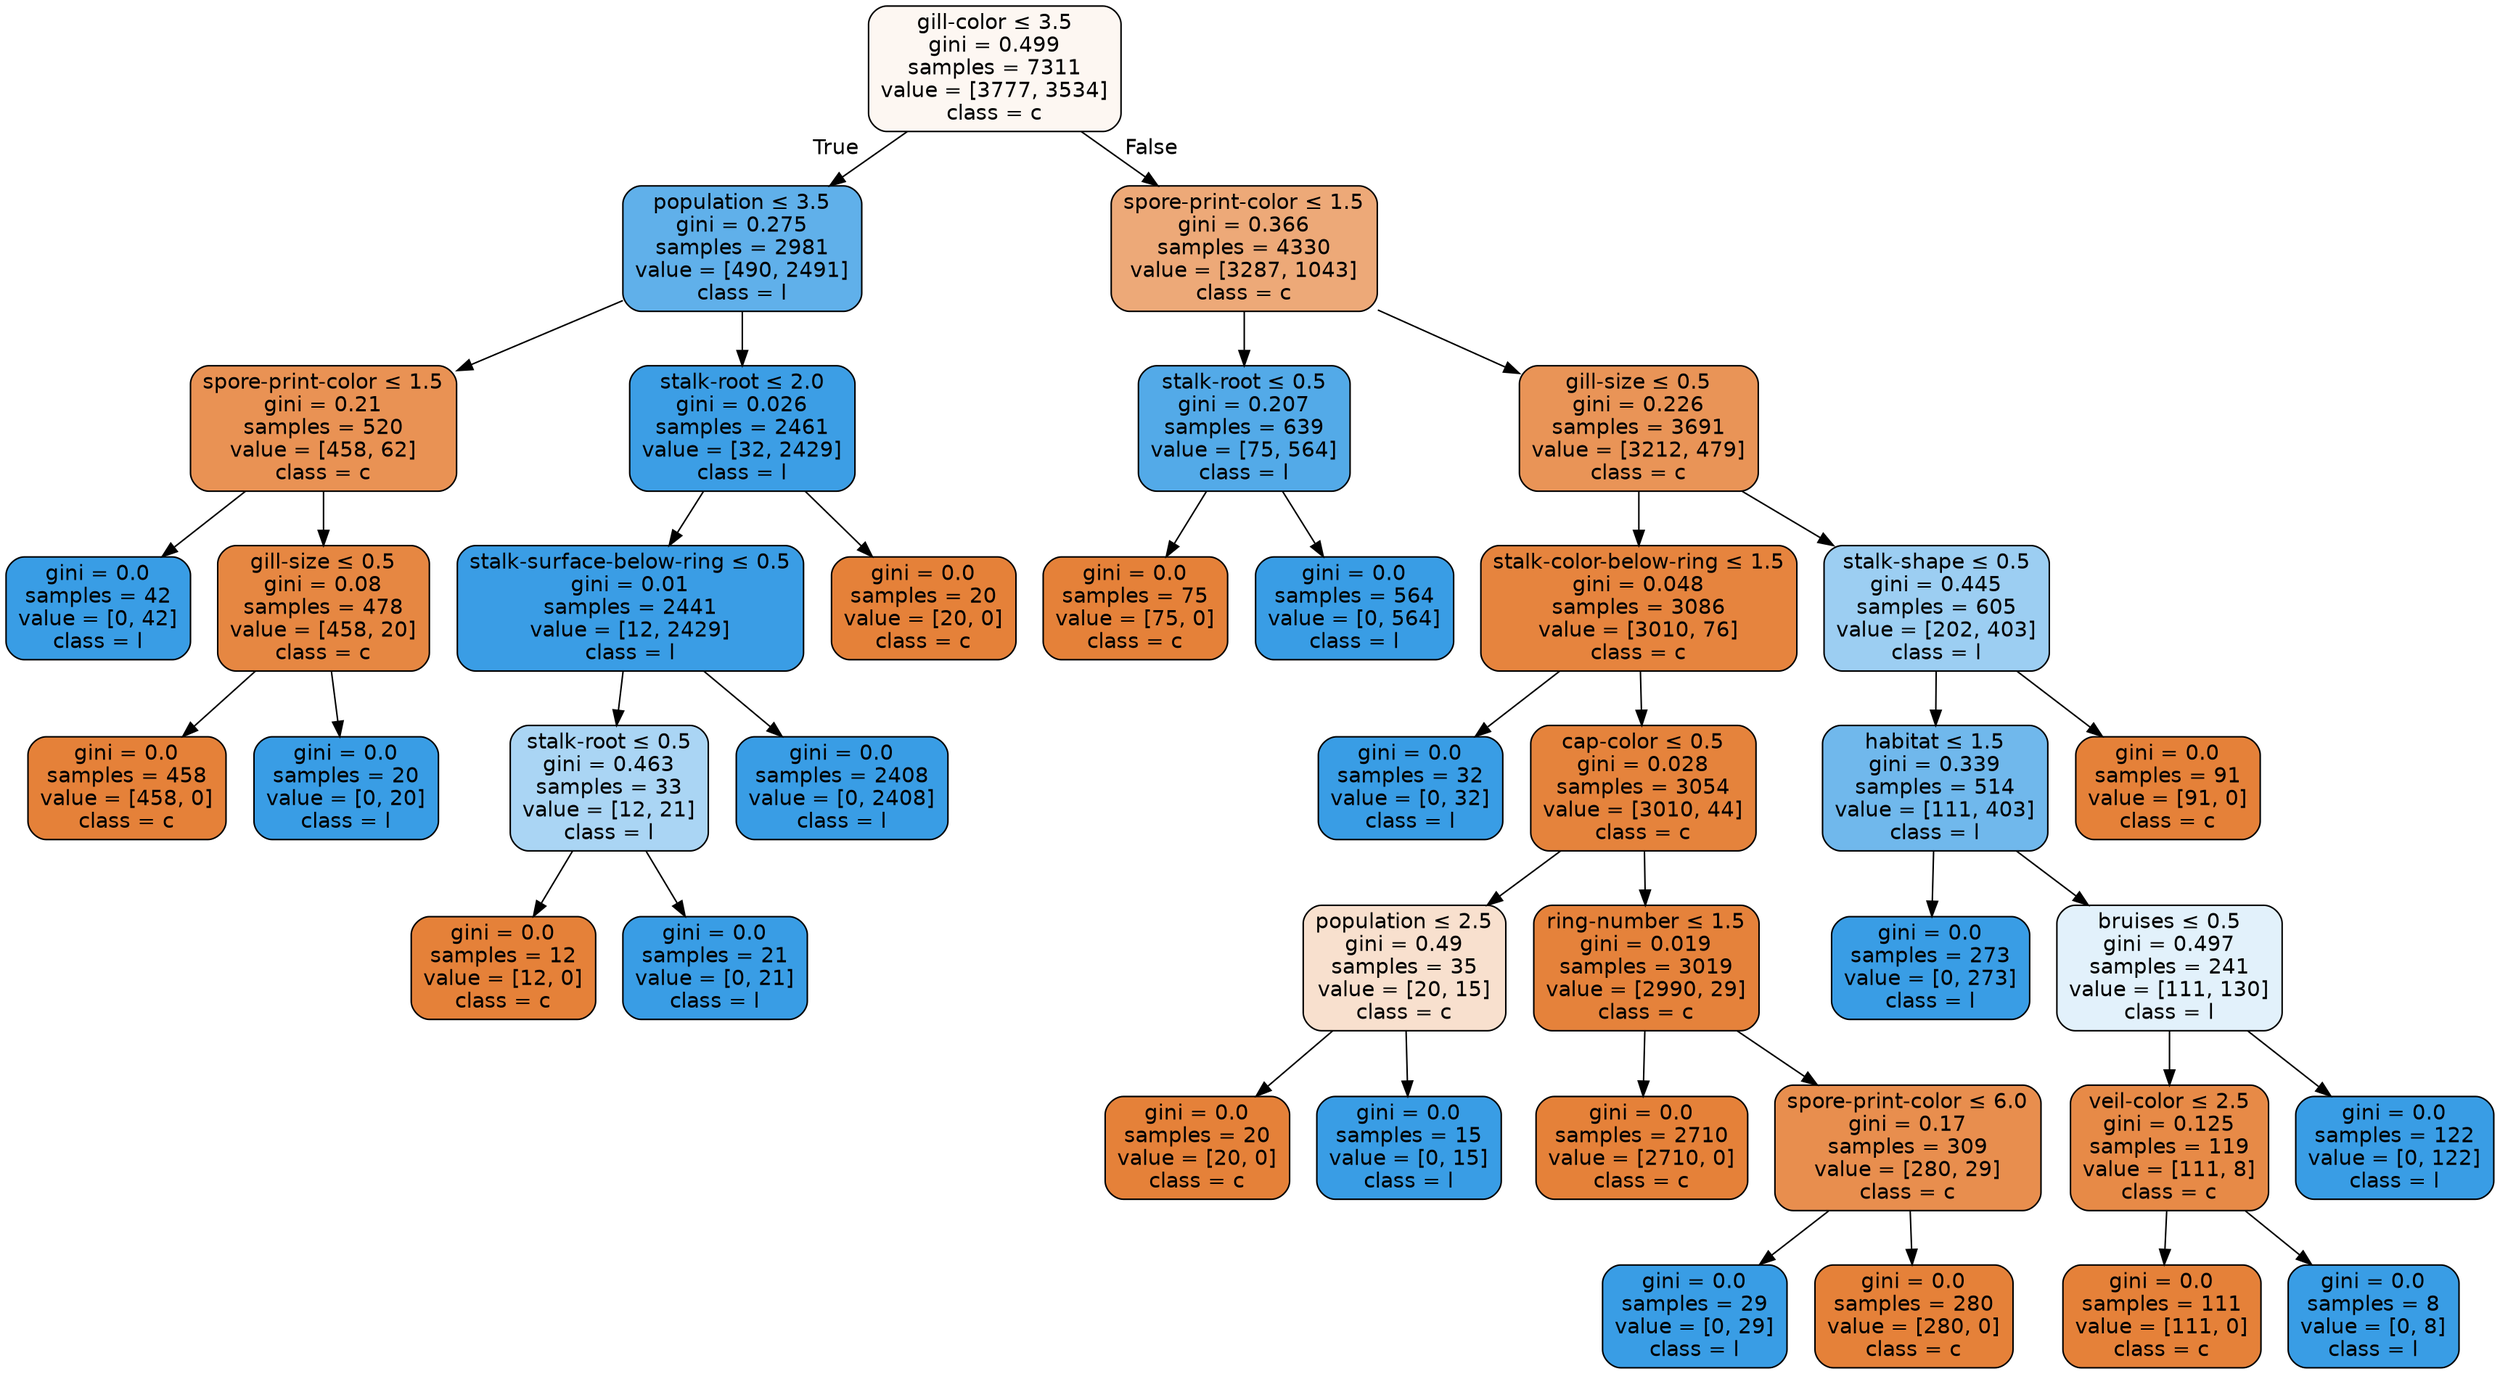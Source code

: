 digraph Tree {
node [shape=box, style="filled, rounded", color="black", fontname=helvetica] ;
edge [fontname=helvetica] ;
0 [label=<gill-color &le; 3.5<br/>gini = 0.499<br/>samples = 7311<br/>value = [3777, 3534]<br/>class = c>, fillcolor="#fdf7f2"] ;
1 [label=<population &le; 3.5<br/>gini = 0.275<br/>samples = 2981<br/>value = [490, 2491]<br/>class = l>, fillcolor="#60b0ea"] ;
0 -> 1 [labeldistance=2.5, labelangle=45, headlabel="True"] ;
2 [label=<spore-print-color &le; 1.5<br/>gini = 0.21<br/>samples = 520<br/>value = [458, 62]<br/>class = c>, fillcolor="#e99254"] ;
1 -> 2 ;
3 [label=<gini = 0.0<br/>samples = 42<br/>value = [0, 42]<br/>class = l>, fillcolor="#399de5"] ;
2 -> 3 ;
4 [label=<gill-size &le; 0.5<br/>gini = 0.08<br/>samples = 478<br/>value = [458, 20]<br/>class = c>, fillcolor="#e68742"] ;
2 -> 4 ;
5 [label=<gini = 0.0<br/>samples = 458<br/>value = [458, 0]<br/>class = c>, fillcolor="#e58139"] ;
4 -> 5 ;
6 [label=<gini = 0.0<br/>samples = 20<br/>value = [0, 20]<br/>class = l>, fillcolor="#399de5"] ;
4 -> 6 ;
7 [label=<stalk-root &le; 2.0<br/>gini = 0.026<br/>samples = 2461<br/>value = [32, 2429]<br/>class = l>, fillcolor="#3c9ee5"] ;
1 -> 7 ;
8 [label=<stalk-surface-below-ring &le; 0.5<br/>gini = 0.01<br/>samples = 2441<br/>value = [12, 2429]<br/>class = l>, fillcolor="#3a9de5"] ;
7 -> 8 ;
9 [label=<stalk-root &le; 0.5<br/>gini = 0.463<br/>samples = 33<br/>value = [12, 21]<br/>class = l>, fillcolor="#aad5f4"] ;
8 -> 9 ;
10 [label=<gini = 0.0<br/>samples = 12<br/>value = [12, 0]<br/>class = c>, fillcolor="#e58139"] ;
9 -> 10 ;
11 [label=<gini = 0.0<br/>samples = 21<br/>value = [0, 21]<br/>class = l>, fillcolor="#399de5"] ;
9 -> 11 ;
12 [label=<gini = 0.0<br/>samples = 2408<br/>value = [0, 2408]<br/>class = l>, fillcolor="#399de5"] ;
8 -> 12 ;
13 [label=<gini = 0.0<br/>samples = 20<br/>value = [20, 0]<br/>class = c>, fillcolor="#e58139"] ;
7 -> 13 ;
14 [label=<spore-print-color &le; 1.5<br/>gini = 0.366<br/>samples = 4330<br/>value = [3287, 1043]<br/>class = c>, fillcolor="#eda978"] ;
0 -> 14 [labeldistance=2.5, labelangle=-45, headlabel="False"] ;
15 [label=<stalk-root &le; 0.5<br/>gini = 0.207<br/>samples = 639<br/>value = [75, 564]<br/>class = l>, fillcolor="#53aae8"] ;
14 -> 15 ;
16 [label=<gini = 0.0<br/>samples = 75<br/>value = [75, 0]<br/>class = c>, fillcolor="#e58139"] ;
15 -> 16 ;
17 [label=<gini = 0.0<br/>samples = 564<br/>value = [0, 564]<br/>class = l>, fillcolor="#399de5"] ;
15 -> 17 ;
18 [label=<gill-size &le; 0.5<br/>gini = 0.226<br/>samples = 3691<br/>value = [3212, 479]<br/>class = c>, fillcolor="#e99457"] ;
14 -> 18 ;
19 [label=<stalk-color-below-ring &le; 1.5<br/>gini = 0.048<br/>samples = 3086<br/>value = [3010, 76]<br/>class = c>, fillcolor="#e6843e"] ;
18 -> 19 ;
20 [label=<gini = 0.0<br/>samples = 32<br/>value = [0, 32]<br/>class = l>, fillcolor="#399de5"] ;
19 -> 20 ;
21 [label=<cap-color &le; 0.5<br/>gini = 0.028<br/>samples = 3054<br/>value = [3010, 44]<br/>class = c>, fillcolor="#e5833c"] ;
19 -> 21 ;
22 [label=<population &le; 2.5<br/>gini = 0.49<br/>samples = 35<br/>value = [20, 15]<br/>class = c>, fillcolor="#f8e0ce"] ;
21 -> 22 ;
23 [label=<gini = 0.0<br/>samples = 20<br/>value = [20, 0]<br/>class = c>, fillcolor="#e58139"] ;
22 -> 23 ;
24 [label=<gini = 0.0<br/>samples = 15<br/>value = [0, 15]<br/>class = l>, fillcolor="#399de5"] ;
22 -> 24 ;
25 [label=<ring-number &le; 1.5<br/>gini = 0.019<br/>samples = 3019<br/>value = [2990, 29]<br/>class = c>, fillcolor="#e5823b"] ;
21 -> 25 ;
26 [label=<gini = 0.0<br/>samples = 2710<br/>value = [2710, 0]<br/>class = c>, fillcolor="#e58139"] ;
25 -> 26 ;
27 [label=<spore-print-color &le; 6.0<br/>gini = 0.17<br/>samples = 309<br/>value = [280, 29]<br/>class = c>, fillcolor="#e88e4e"] ;
25 -> 27 ;
28 [label=<gini = 0.0<br/>samples = 29<br/>value = [0, 29]<br/>class = l>, fillcolor="#399de5"] ;
27 -> 28 ;
29 [label=<gini = 0.0<br/>samples = 280<br/>value = [280, 0]<br/>class = c>, fillcolor="#e58139"] ;
27 -> 29 ;
30 [label=<stalk-shape &le; 0.5<br/>gini = 0.445<br/>samples = 605<br/>value = [202, 403]<br/>class = l>, fillcolor="#9ccef2"] ;
18 -> 30 ;
31 [label=<habitat &le; 1.5<br/>gini = 0.339<br/>samples = 514<br/>value = [111, 403]<br/>class = l>, fillcolor="#70b8ec"] ;
30 -> 31 ;
32 [label=<gini = 0.0<br/>samples = 273<br/>value = [0, 273]<br/>class = l>, fillcolor="#399de5"] ;
31 -> 32 ;
33 [label=<bruises &le; 0.5<br/>gini = 0.497<br/>samples = 241<br/>value = [111, 130]<br/>class = l>, fillcolor="#e2f1fb"] ;
31 -> 33 ;
34 [label=<veil-color &le; 2.5<br/>gini = 0.125<br/>samples = 119<br/>value = [111, 8]<br/>class = c>, fillcolor="#e78a47"] ;
33 -> 34 ;
35 [label=<gini = 0.0<br/>samples = 111<br/>value = [111, 0]<br/>class = c>, fillcolor="#e58139"] ;
34 -> 35 ;
36 [label=<gini = 0.0<br/>samples = 8<br/>value = [0, 8]<br/>class = l>, fillcolor="#399de5"] ;
34 -> 36 ;
37 [label=<gini = 0.0<br/>samples = 122<br/>value = [0, 122]<br/>class = l>, fillcolor="#399de5"] ;
33 -> 37 ;
38 [label=<gini = 0.0<br/>samples = 91<br/>value = [91, 0]<br/>class = c>, fillcolor="#e58139"] ;
30 -> 38 ;
}
